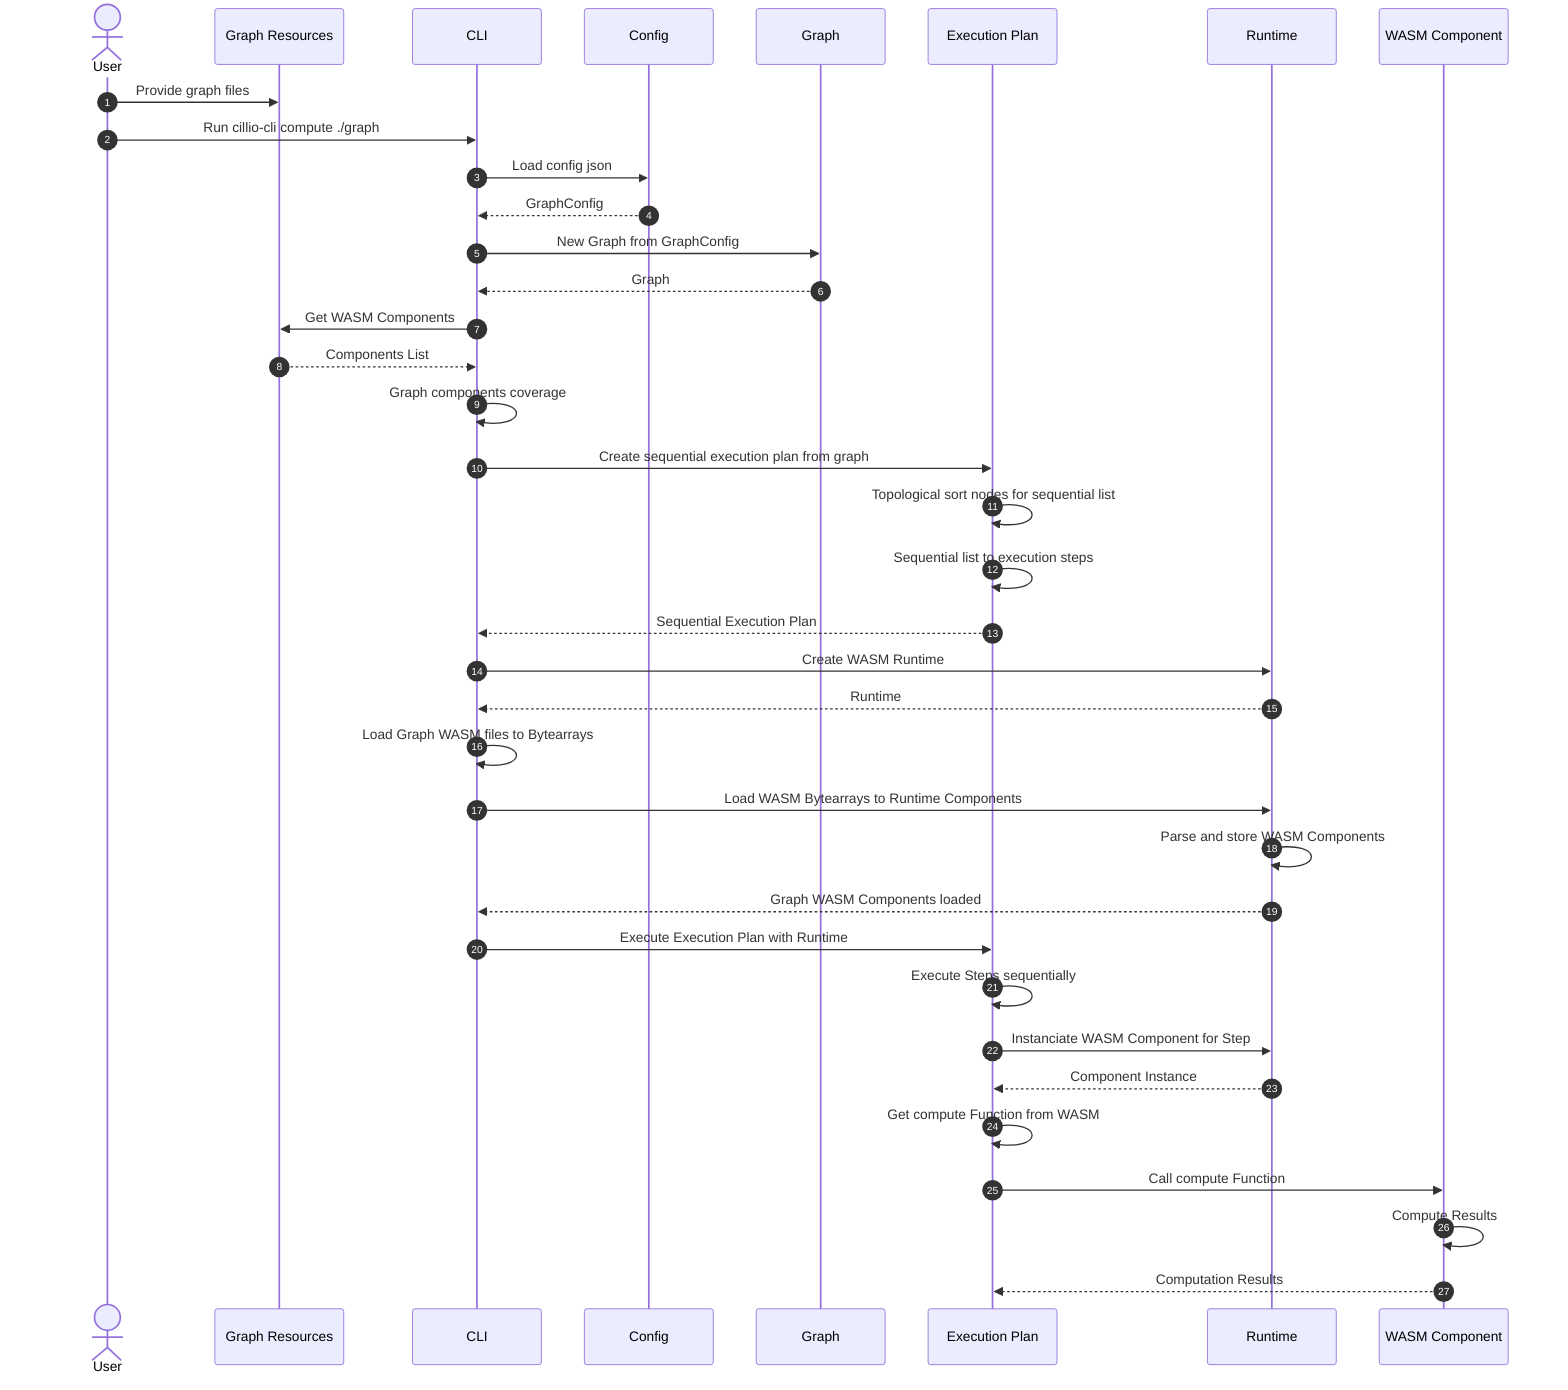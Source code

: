 sequenceDiagram
autonumber
actor User as User
participant Res as Graph Resources
participant Cli as CLI
participant Config
participant Graph as Graph
participant ExecPlan as Execution Plan
participant Runtime as Runtime
participant Component as WASM Component

User ->> Res: Provide graph files
User ->> Cli: Run cillio-cli compute ./graph

Cli ->> Config: Load config json
Config -->> Cli: GraphConfig
Cli ->> Graph: New Graph from GraphConfig
Graph -->> Cli: Graph

Cli ->> Res: Get WASM Components
Res -->> Cli: Components List
Cli ->> Cli: Graph components coverage

Cli ->> ExecPlan: Create sequential execution plan from graph
ExecPlan ->> ExecPlan: Topological sort nodes for sequential list
ExecPlan ->> ExecPlan: Sequential list to execution steps
ExecPlan -->> Cli: Sequential Execution Plan

Cli ->> Runtime: Create WASM Runtime
Runtime -->> Cli: Runtime
Cli ->> Cli: Load Graph WASM files to Bytearrays
Cli ->> Runtime: Load WASM Bytearrays to Runtime Components
Runtime ->> Runtime: Parse and store WASM Components
Runtime -->> Cli: Graph WASM Components loaded

Cli ->> ExecPlan: Execute Execution Plan with Runtime
ExecPlan ->> ExecPlan: Execute Steps sequentially
ExecPlan ->> Runtime: Instanciate WASM Component for Step
Runtime -->> ExecPlan: Component Instance
ExecPlan ->> ExecPlan: Get compute Function from WASM
ExecPlan ->> Component: Call compute Function
Component ->> Component: Compute Results
Component -->> ExecPlan: Computation Results
